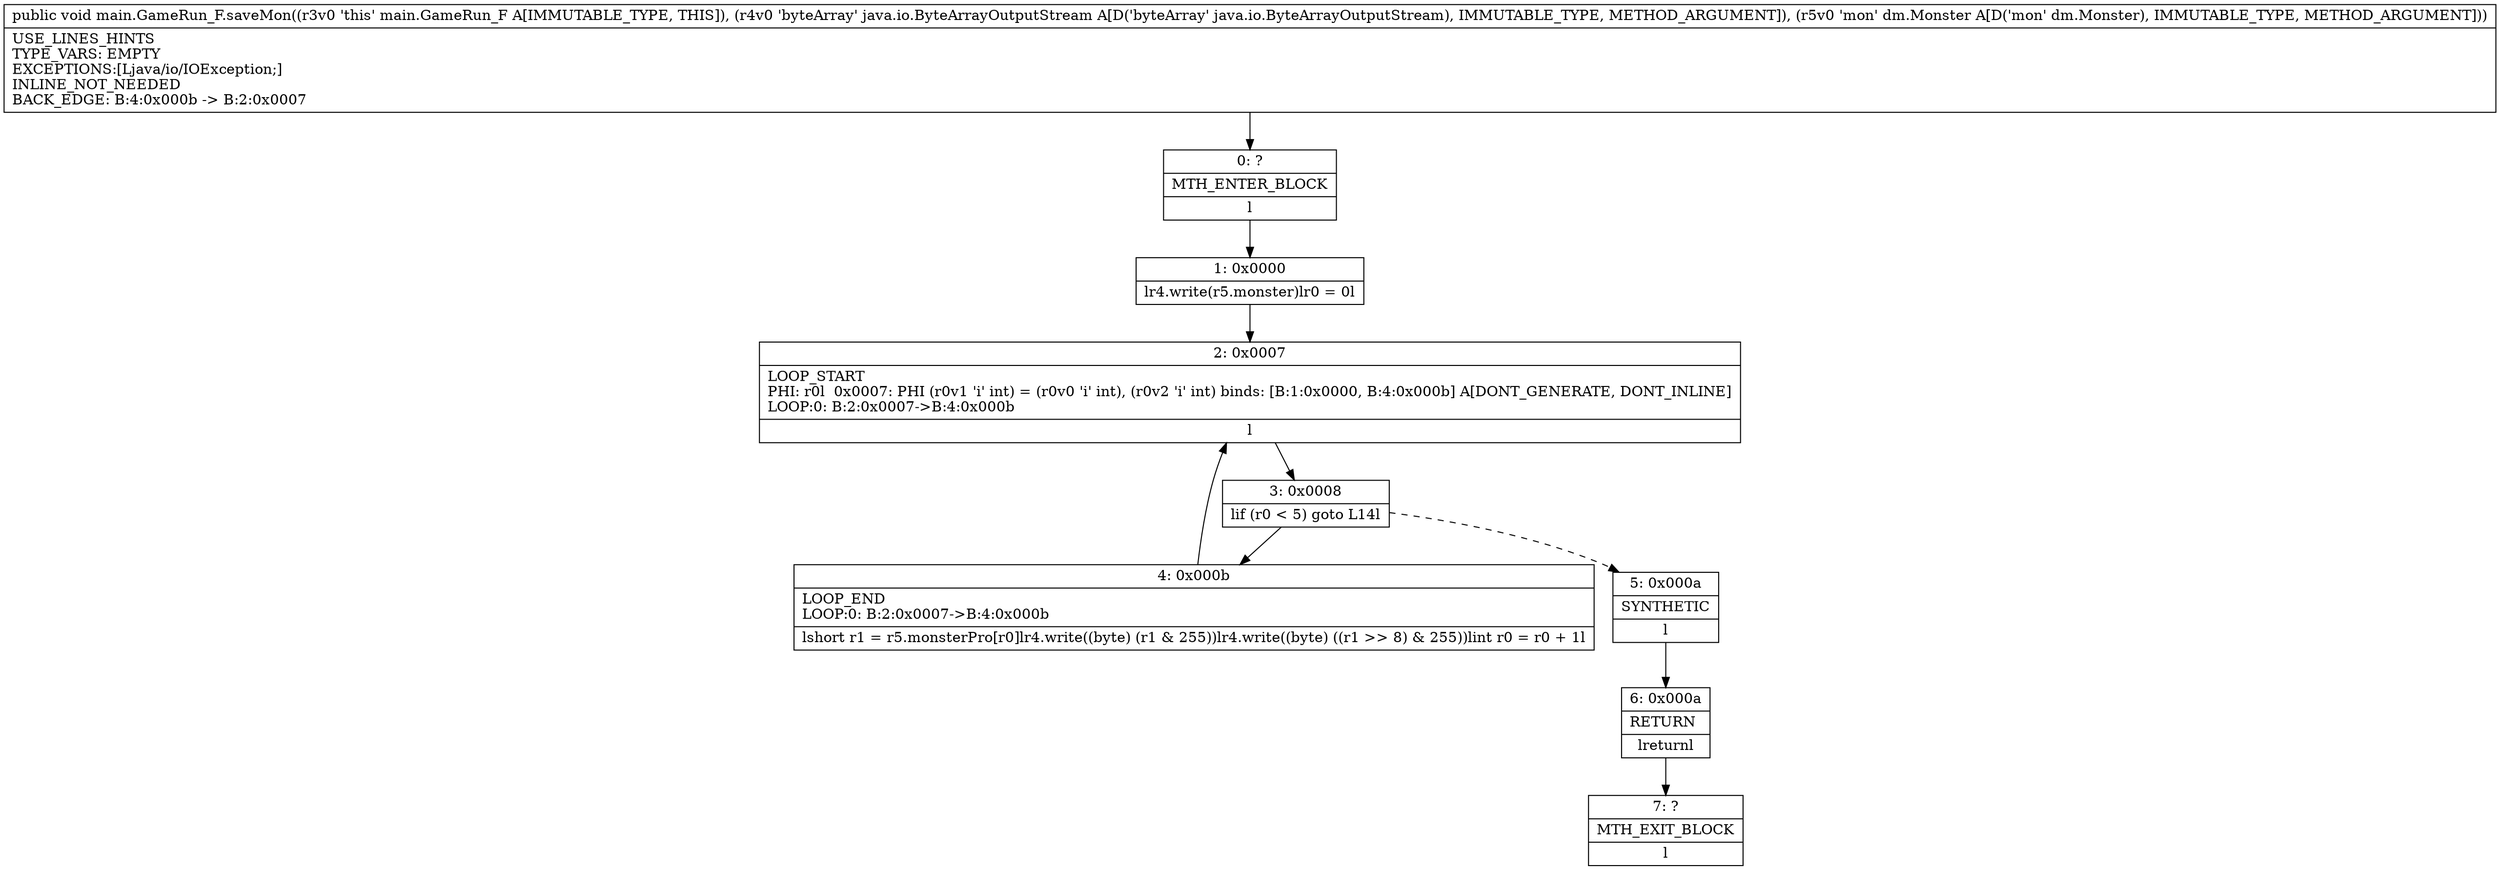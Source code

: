 digraph "CFG formain.GameRun_F.saveMon(Ljava\/io\/ByteArrayOutputStream;Ldm\/Monster;)V" {
Node_0 [shape=record,label="{0\:\ ?|MTH_ENTER_BLOCK\l|l}"];
Node_1 [shape=record,label="{1\:\ 0x0000|lr4.write(r5.monster)lr0 = 0l}"];
Node_2 [shape=record,label="{2\:\ 0x0007|LOOP_START\lPHI: r0l  0x0007: PHI (r0v1 'i' int) = (r0v0 'i' int), (r0v2 'i' int) binds: [B:1:0x0000, B:4:0x000b] A[DONT_GENERATE, DONT_INLINE]\lLOOP:0: B:2:0x0007\-\>B:4:0x000b\l|l}"];
Node_3 [shape=record,label="{3\:\ 0x0008|lif (r0 \< 5) goto L14l}"];
Node_4 [shape=record,label="{4\:\ 0x000b|LOOP_END\lLOOP:0: B:2:0x0007\-\>B:4:0x000b\l|lshort r1 = r5.monsterPro[r0]lr4.write((byte) (r1 & 255))lr4.write((byte) ((r1 \>\> 8) & 255))lint r0 = r0 + 1l}"];
Node_5 [shape=record,label="{5\:\ 0x000a|SYNTHETIC\l|l}"];
Node_6 [shape=record,label="{6\:\ 0x000a|RETURN\l|lreturnl}"];
Node_7 [shape=record,label="{7\:\ ?|MTH_EXIT_BLOCK\l|l}"];
MethodNode[shape=record,label="{public void main.GameRun_F.saveMon((r3v0 'this' main.GameRun_F A[IMMUTABLE_TYPE, THIS]), (r4v0 'byteArray' java.io.ByteArrayOutputStream A[D('byteArray' java.io.ByteArrayOutputStream), IMMUTABLE_TYPE, METHOD_ARGUMENT]), (r5v0 'mon' dm.Monster A[D('mon' dm.Monster), IMMUTABLE_TYPE, METHOD_ARGUMENT]))  | USE_LINES_HINTS\lTYPE_VARS: EMPTY\lEXCEPTIONS:[Ljava\/io\/IOException;]\lINLINE_NOT_NEEDED\lBACK_EDGE: B:4:0x000b \-\> B:2:0x0007\l}"];
MethodNode -> Node_0;
Node_0 -> Node_1;
Node_1 -> Node_2;
Node_2 -> Node_3;
Node_3 -> Node_4;
Node_3 -> Node_5[style=dashed];
Node_4 -> Node_2;
Node_5 -> Node_6;
Node_6 -> Node_7;
}

